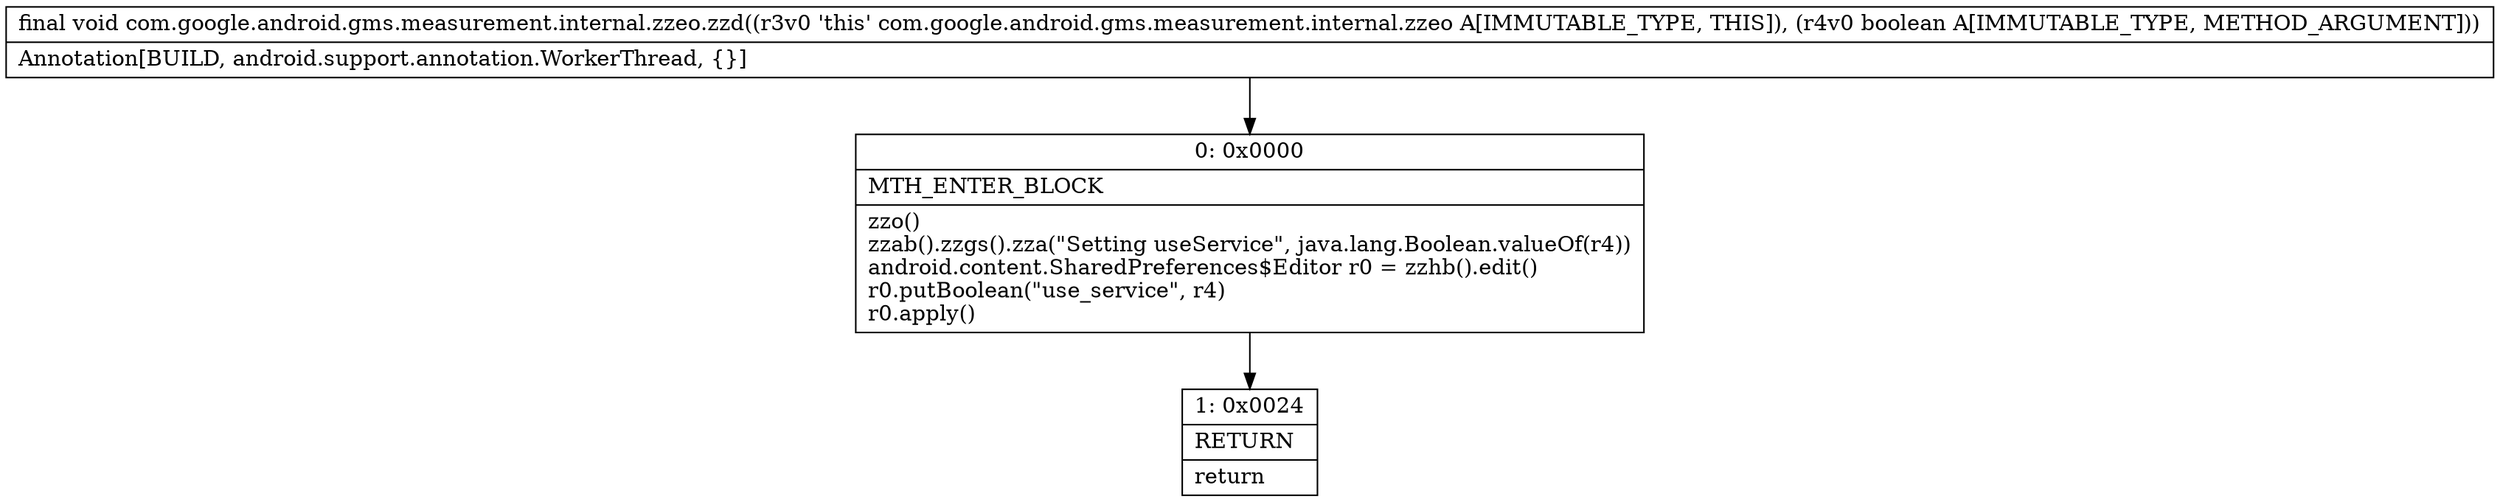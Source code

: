 digraph "CFG forcom.google.android.gms.measurement.internal.zzeo.zzd(Z)V" {
Node_0 [shape=record,label="{0\:\ 0x0000|MTH_ENTER_BLOCK\l|zzo()\lzzab().zzgs().zza(\"Setting useService\", java.lang.Boolean.valueOf(r4))\landroid.content.SharedPreferences$Editor r0 = zzhb().edit()\lr0.putBoolean(\"use_service\", r4)\lr0.apply()\l}"];
Node_1 [shape=record,label="{1\:\ 0x0024|RETURN\l|return\l}"];
MethodNode[shape=record,label="{final void com.google.android.gms.measurement.internal.zzeo.zzd((r3v0 'this' com.google.android.gms.measurement.internal.zzeo A[IMMUTABLE_TYPE, THIS]), (r4v0 boolean A[IMMUTABLE_TYPE, METHOD_ARGUMENT]))  | Annotation[BUILD, android.support.annotation.WorkerThread, \{\}]\l}"];
MethodNode -> Node_0;
Node_0 -> Node_1;
}

